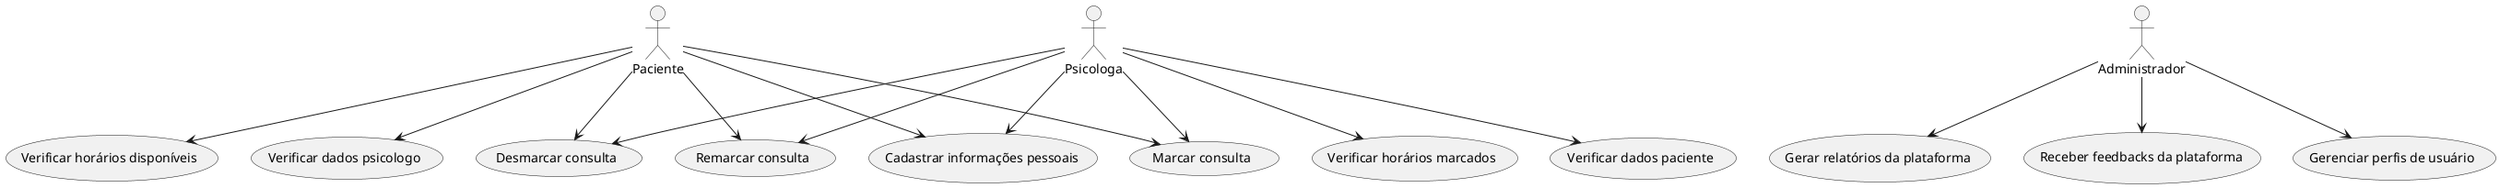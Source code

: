 
@startuml teste
"Administrador" as admin
"Psicologa" as psi
"Paciente" as paci
"Cadastrar informações pessoais" as (cad)
"Marcar consulta" as (mar)
"Desmarcar consulta" as (desm)
"Remarcar consulta" as (rem)
admin --> (Gerar relatórios da plataforma)
admin --> (Receber feedbacks da plataforma)
admin --> (Gerenciar perfis de usuário)



(cad) <-u- psi
paci -d-> (cad)
(rem) <-u- psi
paci -d-> (rem)
(desm) <-u- psi
paci -d-> (desm)
(mar) <-u- psi
paci -d-> (mar)
(Verificar horários marcados) <-u- psi
(Verificar dados paciente) <-u- psi
paci -d-> (Verificar horários disponíveis)
paci -d-> (Verificar dados psicologo)


@enduml
